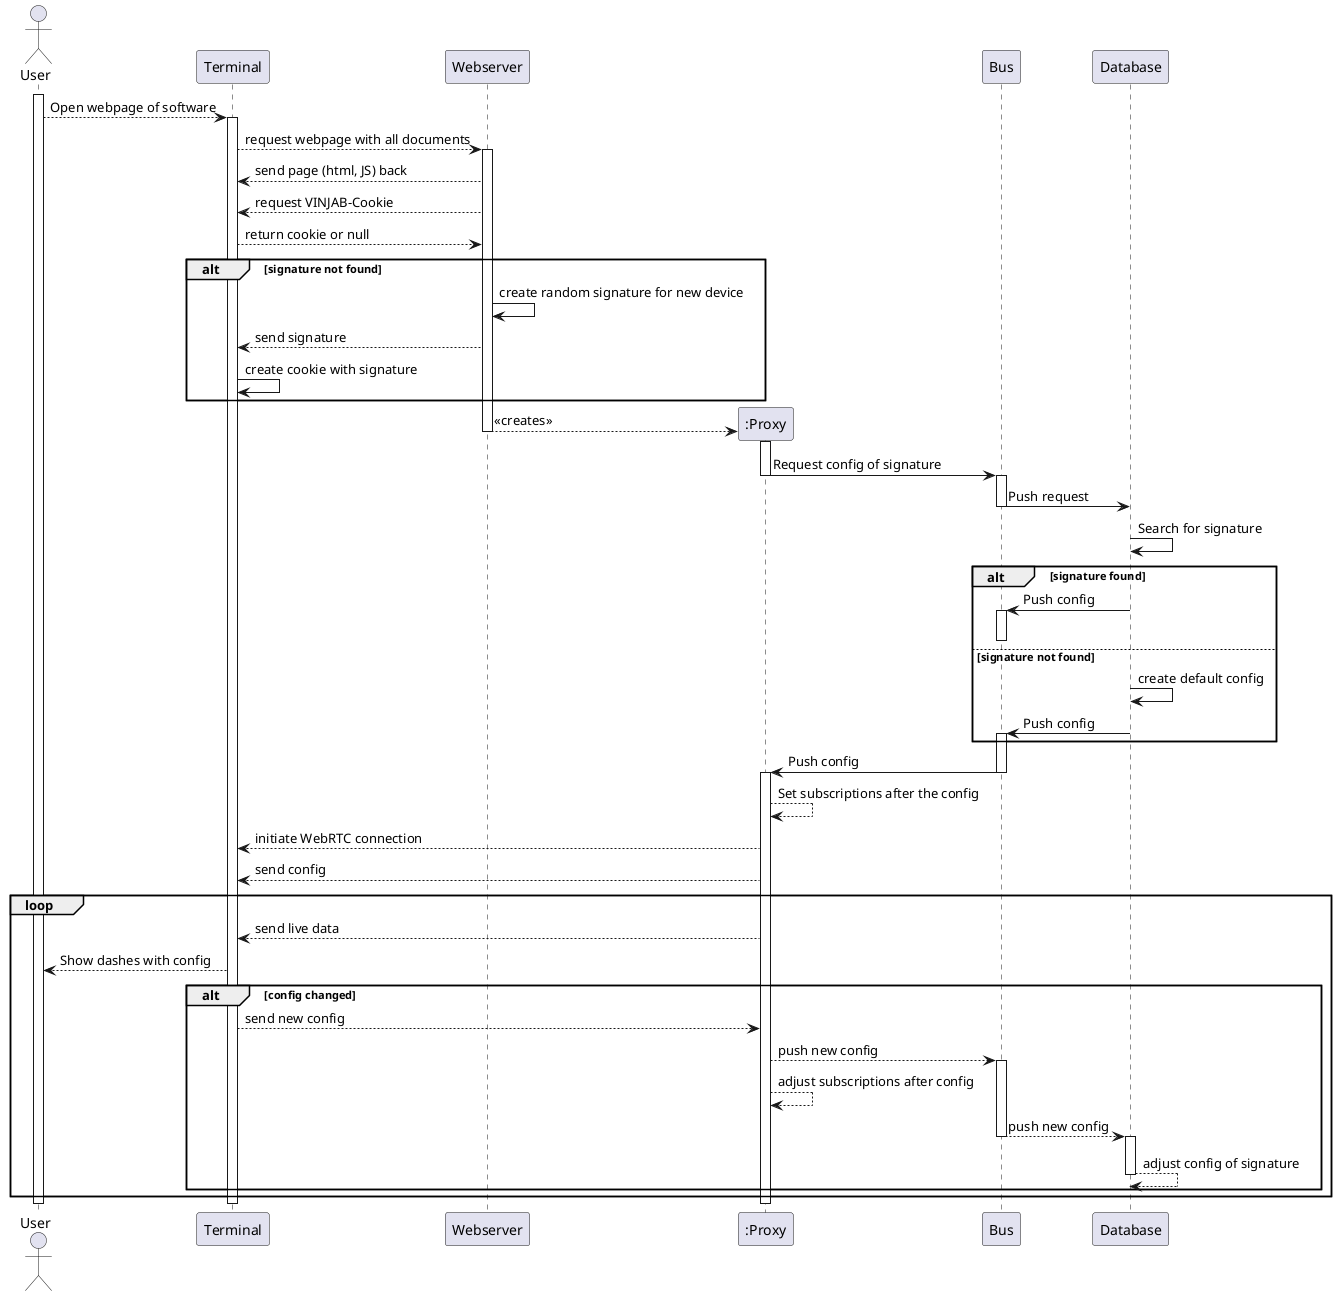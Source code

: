 @startuml
actor User

activate User
User --> Terminal: Open webpage of software
activate Terminal

Terminal --> Webserver: request webpage with all documents
activate Webserver

Terminal <-- Webserver: send page (html, JS) back
Webserver --> Terminal: request VINJAB-Cookie
Terminal --> Webserver: return cookie or null
alt signature not found
	Webserver -> Webserver: create random signature for new device
	Webserver --> Terminal: send signature
	Terminal -> Terminal: create cookie with signature
end

create ":Proxy"
Webserver --> ":Proxy": <<creates>>
activate ":Proxy"
deactivate Webserver

":Proxy" -> Bus: Request config of signature
deactivate ":Proxy"
activate Bus
Bus -> Database: Push request
deactivate Bus
Database -> Database: Search for signature

alt signature found
	Bus <- Database: Push config	
	activate Bus
else signature not found
	deactivate Bus
	Database -> Database: create default config
	Database -> Bus: Push config
	activate Bus
end

Bus -> ":Proxy": Push config
deactivate Bus
activate ":Proxy"

":Proxy" --> ":Proxy": Set subscriptions after the config
Terminal <-- ":Proxy": initiate WebRTC connection
Terminal <-- ":Proxy": send config

loop
	Terminal <-- ":Proxy": send live data
	Terminal --> User: Show dashes with config	

	alt config changed
		Terminal --> ":Proxy": send new config
		":Proxy" --> Bus: push new config
		activate Bus
		":Proxy" --> ":Proxy": adjust subscriptions after config
		Bus --> Database: push new config
		deactivate Bus
		activate Database
		Database --> Database: adjust config of signature
		deactivate Database
	end
end

deactivate User
deactivate Terminal
deactivate ":Proxy"
@enduml